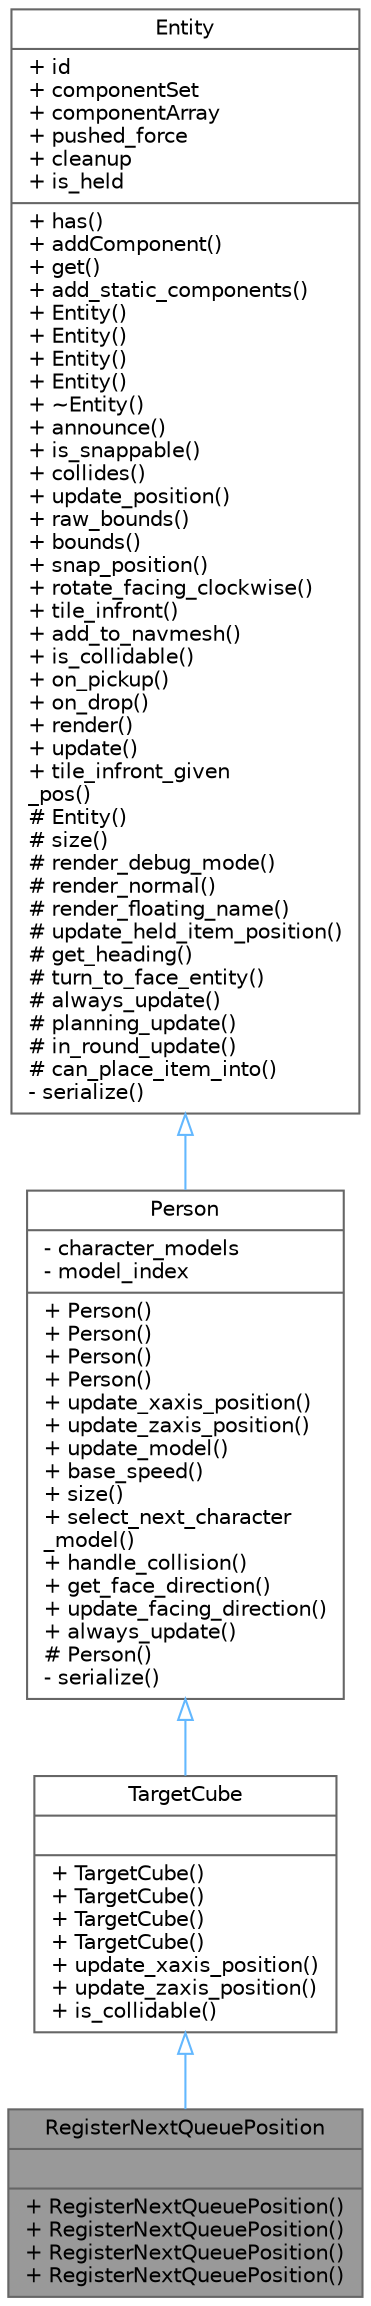 digraph "RegisterNextQueuePosition"
{
 // LATEX_PDF_SIZE
  bgcolor="transparent";
  edge [fontname=Helvetica,fontsize=10,labelfontname=Helvetica,labelfontsize=10];
  node [fontname=Helvetica,fontsize=10,shape=box,height=0.2,width=0.4];
  Node1 [shape=record,label="{RegisterNextQueuePosition\n||+ RegisterNextQueuePosition()\l+ RegisterNextQueuePosition()\l+ RegisterNextQueuePosition()\l+ RegisterNextQueuePosition()\l}",height=0.2,width=0.4,color="gray40", fillcolor="grey60", style="filled", fontcolor="black",tooltip=" "];
  Node2 -> Node1 [dir="back",color="steelblue1",style="solid",arrowtail="onormal"];
  Node2 [shape=record,label="{TargetCube\n||+ TargetCube()\l+ TargetCube()\l+ TargetCube()\l+ TargetCube()\l+ update_xaxis_position()\l+ update_zaxis_position()\l+ is_collidable()\l}",height=0.2,width=0.4,color="gray40", fillcolor="white", style="filled",URL="$d9/d4e/struct_target_cube.html",tooltip=" "];
  Node3 -> Node2 [dir="back",color="steelblue1",style="solid",arrowtail="onormal"];
  Node3 [shape=record,label="{Person\n|- character_models\l- model_index\l|+ Person()\l+ Person()\l+ Person()\l+ Person()\l+ update_xaxis_position()\l+ update_zaxis_position()\l+ update_model()\l+ base_speed()\l+ size()\l+ select_next_character\l_model()\l+ handle_collision()\l+ get_face_direction()\l+ update_facing_direction()\l+ always_update()\l# Person()\l- serialize()\l}",height=0.2,width=0.4,color="gray40", fillcolor="white", style="filled",URL="$d3/de1/struct_person.html",tooltip=" "];
  Node4 -> Node3 [dir="back",color="steelblue1",style="solid",arrowtail="onormal"];
  Node4 [shape=record,label="{Entity\n|+ id\l+ componentSet\l+ componentArray\l+ pushed_force\l+ cleanup\l+ is_held\l|+ has()\l+ addComponent()\l+ get()\l+ add_static_components()\l+ Entity()\l+ Entity()\l+ Entity()\l+ Entity()\l+ ~Entity()\l+ announce()\l+ is_snappable()\l+ collides()\l+ update_position()\l+ raw_bounds()\l+ bounds()\l+ snap_position()\l+ rotate_facing_clockwise()\l+ tile_infront()\l+ add_to_navmesh()\l+ is_collidable()\l+ on_pickup()\l+ on_drop()\l+ render()\l+ update()\l+ tile_infront_given\l_pos()\l# Entity()\l# size()\l# render_debug_mode()\l# render_normal()\l# render_floating_name()\l# update_held_item_position()\l# get_heading()\l# turn_to_face_entity()\l# always_update()\l# planning_update()\l# in_round_update()\l# can_place_item_into()\l- serialize()\l}",height=0.2,width=0.4,color="gray40", fillcolor="white", style="filled",URL="$dc/dc4/struct_entity.html",tooltip=" "];
}
